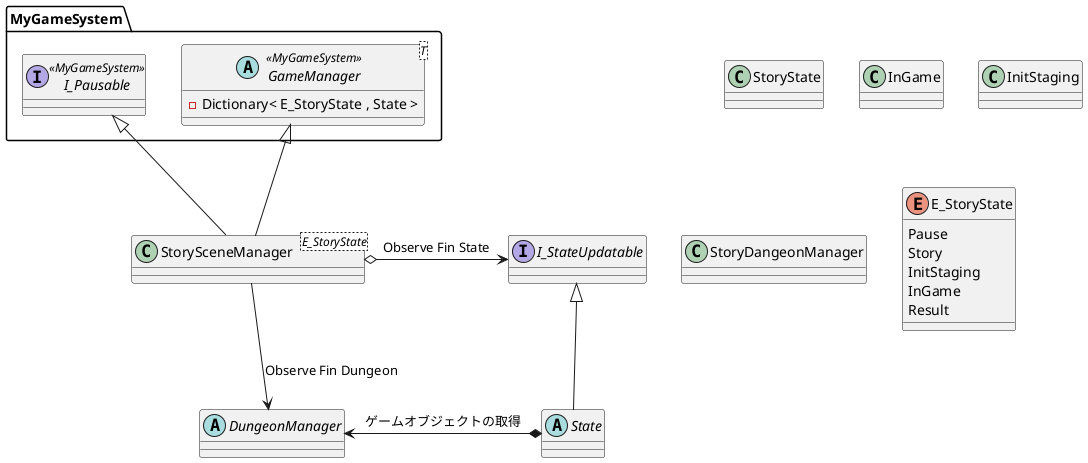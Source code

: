 @startuml storyClass
class StorySceneManager<E_StoryState>{

}

namespace MyGameSystem{

    interface I_Pausable<<MyGameSystem>>{

    }

    abstract GameManager<T><<MyGameSystem>>{
        - Dictionary< E_StoryState , State >
    }

}



abstract class State{

}

interface I_StateUpdatable{

}

class StoryState{

}

class InGame{

}

class InitStaging{

}

abstract class DungeonManager{

}

class StoryDangeonManager{

}


enum E_StoryState{
    Pause
    Story
    InitStaging
    InGame
    Result
}

StorySceneManager o-right-> I_StateUpdatable : Observe Fin State
StorySceneManager -up-|> GameManager
StorySceneManager -up-|> I_Pausable

StorySceneManager --> DungeonManager : Observe Fin Dungeon
State -up-|> I_StateUpdatable
State *-left-> DungeonManager : ゲームオブジェクトの取得


@enduml